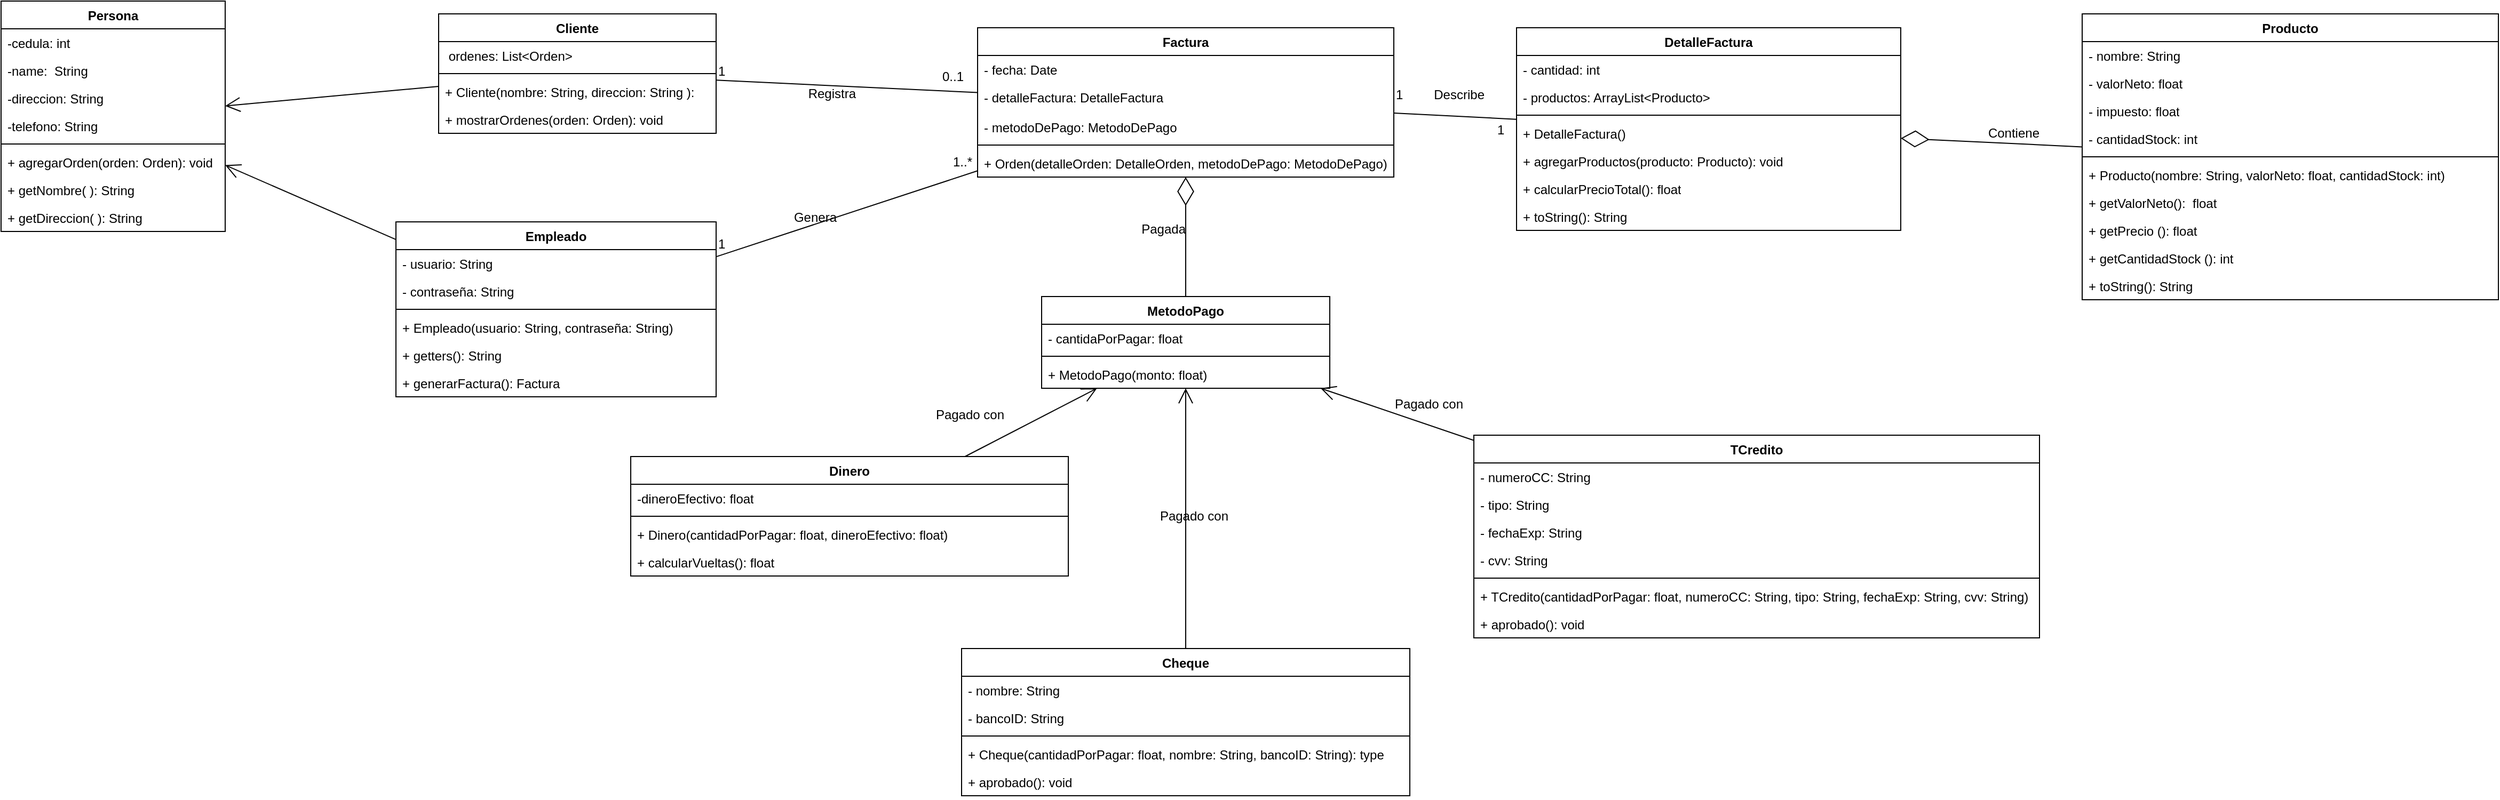 <mxfile version="22.0.4" type="github">
  <diagram name="Página-1" id="vJzWJh0UHaBqhuQzf775">
    <mxGraphModel dx="2027" dy="549" grid="1" gridSize="10" guides="1" tooltips="1" connect="1" arrows="1" fold="1" page="1" pageScale="1" pageWidth="827" pageHeight="1169" math="0" shadow="0">
      <root>
        <mxCell id="0" />
        <mxCell id="1" parent="0" />
        <mxCell id="-tpIR0r_SkowBoIZui7y-1" value="Cliente" style="swimlane;fontStyle=1;align=center;verticalAlign=top;childLayout=stackLayout;horizontal=1;startSize=26;horizontalStack=0;resizeParent=1;resizeParentMax=0;resizeLast=0;collapsible=1;marginBottom=0;whiteSpace=wrap;html=1;" parent="1" vertex="1">
          <mxGeometry x="-380" y="25" width="260" height="112" as="geometry" />
        </mxCell>
        <mxCell id="LFvMWm3YHaQg9pg_NLoc-2" value="&amp;nbsp;ordenes: List&amp;lt;Orden&amp;gt;" style="text;strokeColor=none;fillColor=none;align=left;verticalAlign=top;spacingLeft=4;spacingRight=4;overflow=hidden;rotatable=0;points=[[0,0.5],[1,0.5]];portConstraint=eastwest;whiteSpace=wrap;html=1;" parent="-tpIR0r_SkowBoIZui7y-1" vertex="1">
          <mxGeometry y="26" width="260" height="26" as="geometry" />
        </mxCell>
        <mxCell id="-tpIR0r_SkowBoIZui7y-3" value="" style="line;strokeWidth=1;fillColor=none;align=left;verticalAlign=middle;spacingTop=-1;spacingLeft=3;spacingRight=3;rotatable=0;labelPosition=right;points=[];portConstraint=eastwest;strokeColor=inherit;" parent="-tpIR0r_SkowBoIZui7y-1" vertex="1">
          <mxGeometry y="52" width="260" height="8" as="geometry" />
        </mxCell>
        <mxCell id="-tpIR0r_SkowBoIZui7y-4" value="+ Cliente(nombre: String, direccion: String ):&amp;nbsp;" style="text;strokeColor=none;fillColor=none;align=left;verticalAlign=top;spacingLeft=4;spacingRight=4;overflow=hidden;rotatable=0;points=[[0,0.5],[1,0.5]];portConstraint=eastwest;whiteSpace=wrap;html=1;" parent="-tpIR0r_SkowBoIZui7y-1" vertex="1">
          <mxGeometry y="60" width="260" height="26" as="geometry" />
        </mxCell>
        <mxCell id="LFvMWm3YHaQg9pg_NLoc-6" value="+ mostrarOrdenes(orden: Orden): void&amp;nbsp;" style="text;strokeColor=none;fillColor=none;align=left;verticalAlign=top;spacingLeft=4;spacingRight=4;overflow=hidden;rotatable=0;points=[[0,0.5],[1,0.5]];portConstraint=eastwest;whiteSpace=wrap;html=1;" parent="-tpIR0r_SkowBoIZui7y-1" vertex="1">
          <mxGeometry y="86" width="260" height="26" as="geometry" />
        </mxCell>
        <mxCell id="-tpIR0r_SkowBoIZui7y-5" value="Dinero" style="swimlane;fontStyle=1;align=center;verticalAlign=top;childLayout=stackLayout;horizontal=1;startSize=26;horizontalStack=0;resizeParent=1;resizeParentMax=0;resizeLast=0;collapsible=1;marginBottom=0;whiteSpace=wrap;html=1;" parent="1" vertex="1">
          <mxGeometry x="-200" y="440" width="410" height="112" as="geometry" />
        </mxCell>
        <mxCell id="-tpIR0r_SkowBoIZui7y-6" value="-dineroEfectivo: float" style="text;strokeColor=none;fillColor=none;align=left;verticalAlign=top;spacingLeft=4;spacingRight=4;overflow=hidden;rotatable=0;points=[[0,0.5],[1,0.5]];portConstraint=eastwest;whiteSpace=wrap;html=1;" parent="-tpIR0r_SkowBoIZui7y-5" vertex="1">
          <mxGeometry y="26" width="410" height="26" as="geometry" />
        </mxCell>
        <mxCell id="-tpIR0r_SkowBoIZui7y-7" value="" style="line;strokeWidth=1;fillColor=none;align=left;verticalAlign=middle;spacingTop=-1;spacingLeft=3;spacingRight=3;rotatable=0;labelPosition=right;points=[];portConstraint=eastwest;strokeColor=inherit;" parent="-tpIR0r_SkowBoIZui7y-5" vertex="1">
          <mxGeometry y="52" width="410" height="8" as="geometry" />
        </mxCell>
        <mxCell id="LFvMWm3YHaQg9pg_NLoc-12" value="+ Dinero(cantidadPorPagar: float, dineroEfectivo: float)" style="text;strokeColor=none;fillColor=none;align=left;verticalAlign=top;spacingLeft=4;spacingRight=4;overflow=hidden;rotatable=0;points=[[0,0.5],[1,0.5]];portConstraint=eastwest;whiteSpace=wrap;html=1;" parent="-tpIR0r_SkowBoIZui7y-5" vertex="1">
          <mxGeometry y="60" width="410" height="26" as="geometry" />
        </mxCell>
        <mxCell id="LFvMWm3YHaQg9pg_NLoc-13" value="+ calcularVueltas(): float" style="text;strokeColor=none;fillColor=none;align=left;verticalAlign=top;spacingLeft=4;spacingRight=4;overflow=hidden;rotatable=0;points=[[0,0.5],[1,0.5]];portConstraint=eastwest;whiteSpace=wrap;html=1;" parent="-tpIR0r_SkowBoIZui7y-5" vertex="1">
          <mxGeometry y="86" width="410" height="26" as="geometry" />
        </mxCell>
        <mxCell id="-tpIR0r_SkowBoIZui7y-13" value="DetalleFactura" style="swimlane;fontStyle=1;align=center;verticalAlign=top;childLayout=stackLayout;horizontal=1;startSize=26;horizontalStack=0;resizeParent=1;resizeParentMax=0;resizeLast=0;collapsible=1;marginBottom=0;whiteSpace=wrap;html=1;" parent="1" vertex="1">
          <mxGeometry x="630" y="38" width="360" height="190" as="geometry" />
        </mxCell>
        <mxCell id="-tpIR0r_SkowBoIZui7y-37" value="- cantidad: int" style="text;strokeColor=none;fillColor=none;align=left;verticalAlign=top;spacingLeft=4;spacingRight=4;overflow=hidden;rotatable=0;points=[[0,0.5],[1,0.5]];portConstraint=eastwest;whiteSpace=wrap;html=1;" parent="-tpIR0r_SkowBoIZui7y-13" vertex="1">
          <mxGeometry y="26" width="360" height="26" as="geometry" />
        </mxCell>
        <mxCell id="-tpIR0r_SkowBoIZui7y-14" value="- productos: ArrayList&amp;lt;Producto&amp;gt;" style="text;strokeColor=none;fillColor=none;align=left;verticalAlign=top;spacingLeft=4;spacingRight=4;overflow=hidden;rotatable=0;points=[[0,0.5],[1,0.5]];portConstraint=eastwest;whiteSpace=wrap;html=1;" parent="-tpIR0r_SkowBoIZui7y-13" vertex="1">
          <mxGeometry y="52" width="360" height="26" as="geometry" />
        </mxCell>
        <mxCell id="-tpIR0r_SkowBoIZui7y-15" value="" style="line;strokeWidth=1;fillColor=none;align=left;verticalAlign=middle;spacingTop=-1;spacingLeft=3;spacingRight=3;rotatable=0;labelPosition=right;points=[];portConstraint=eastwest;strokeColor=inherit;" parent="-tpIR0r_SkowBoIZui7y-13" vertex="1">
          <mxGeometry y="78" width="360" height="8" as="geometry" />
        </mxCell>
        <mxCell id="xUWvq9Hfhy-lBUm5GzMi-27" value="+ DetalleFactura()" style="text;strokeColor=none;fillColor=none;align=left;verticalAlign=top;spacingLeft=4;spacingRight=4;overflow=hidden;rotatable=0;points=[[0,0.5],[1,0.5]];portConstraint=eastwest;whiteSpace=wrap;html=1;" vertex="1" parent="-tpIR0r_SkowBoIZui7y-13">
          <mxGeometry y="86" width="360" height="26" as="geometry" />
        </mxCell>
        <mxCell id="-tpIR0r_SkowBoIZui7y-16" value="+ agregarProductos(producto: Producto): void" style="text;strokeColor=none;fillColor=none;align=left;verticalAlign=top;spacingLeft=4;spacingRight=4;overflow=hidden;rotatable=0;points=[[0,0.5],[1,0.5]];portConstraint=eastwest;whiteSpace=wrap;html=1;" parent="-tpIR0r_SkowBoIZui7y-13" vertex="1">
          <mxGeometry y="112" width="360" height="26" as="geometry" />
        </mxCell>
        <mxCell id="-tpIR0r_SkowBoIZui7y-38" value="+ calcularPrecioTotal(): float" style="text;strokeColor=none;fillColor=none;align=left;verticalAlign=top;spacingLeft=4;spacingRight=4;overflow=hidden;rotatable=0;points=[[0,0.5],[1,0.5]];portConstraint=eastwest;whiteSpace=wrap;html=1;" parent="-tpIR0r_SkowBoIZui7y-13" vertex="1">
          <mxGeometry y="138" width="360" height="26" as="geometry" />
        </mxCell>
        <mxCell id="-tpIR0r_SkowBoIZui7y-40" value="+ toString(): String" style="text;strokeColor=none;fillColor=none;align=left;verticalAlign=top;spacingLeft=4;spacingRight=4;overflow=hidden;rotatable=0;points=[[0,0.5],[1,0.5]];portConstraint=eastwest;whiteSpace=wrap;html=1;" parent="-tpIR0r_SkowBoIZui7y-13" vertex="1">
          <mxGeometry y="164" width="360" height="26" as="geometry" />
        </mxCell>
        <mxCell id="-tpIR0r_SkowBoIZui7y-17" value="TCredito" style="swimlane;fontStyle=1;align=center;verticalAlign=top;childLayout=stackLayout;horizontal=1;startSize=26;horizontalStack=0;resizeParent=1;resizeParentMax=0;resizeLast=0;collapsible=1;marginBottom=0;whiteSpace=wrap;html=1;" parent="1" vertex="1">
          <mxGeometry x="590" y="420" width="530" height="190" as="geometry" />
        </mxCell>
        <mxCell id="-tpIR0r_SkowBoIZui7y-18" value="- numeroCC: String" style="text;strokeColor=none;fillColor=none;align=left;verticalAlign=top;spacingLeft=4;spacingRight=4;overflow=hidden;rotatable=0;points=[[0,0.5],[1,0.5]];portConstraint=eastwest;whiteSpace=wrap;html=1;" parent="-tpIR0r_SkowBoIZui7y-17" vertex="1">
          <mxGeometry y="26" width="530" height="26" as="geometry" />
        </mxCell>
        <mxCell id="-tpIR0r_SkowBoIZui7y-45" value="- tipo: String" style="text;strokeColor=none;fillColor=none;align=left;verticalAlign=top;spacingLeft=4;spacingRight=4;overflow=hidden;rotatable=0;points=[[0,0.5],[1,0.5]];portConstraint=eastwest;whiteSpace=wrap;html=1;" parent="-tpIR0r_SkowBoIZui7y-17" vertex="1">
          <mxGeometry y="52" width="530" height="26" as="geometry" />
        </mxCell>
        <mxCell id="-tpIR0r_SkowBoIZui7y-46" value="- fechaExp: String" style="text;strokeColor=none;fillColor=none;align=left;verticalAlign=top;spacingLeft=4;spacingRight=4;overflow=hidden;rotatable=0;points=[[0,0.5],[1,0.5]];portConstraint=eastwest;whiteSpace=wrap;html=1;" parent="-tpIR0r_SkowBoIZui7y-17" vertex="1">
          <mxGeometry y="78" width="530" height="26" as="geometry" />
        </mxCell>
        <mxCell id="LFvMWm3YHaQg9pg_NLoc-15" value="- cvv: String" style="text;strokeColor=none;fillColor=none;align=left;verticalAlign=top;spacingLeft=4;spacingRight=4;overflow=hidden;rotatable=0;points=[[0,0.5],[1,0.5]];portConstraint=eastwest;whiteSpace=wrap;html=1;" parent="-tpIR0r_SkowBoIZui7y-17" vertex="1">
          <mxGeometry y="104" width="530" height="26" as="geometry" />
        </mxCell>
        <mxCell id="-tpIR0r_SkowBoIZui7y-19" value="" style="line;strokeWidth=1;fillColor=none;align=left;verticalAlign=middle;spacingTop=-1;spacingLeft=3;spacingRight=3;rotatable=0;labelPosition=right;points=[];portConstraint=eastwest;strokeColor=inherit;" parent="-tpIR0r_SkowBoIZui7y-17" vertex="1">
          <mxGeometry y="130" width="530" height="8" as="geometry" />
        </mxCell>
        <mxCell id="LFvMWm3YHaQg9pg_NLoc-16" value="+ TCredito(cantidadPorPagar: float, numeroCC: String, tipo: String, fechaExp: String, cvv: String)" style="text;strokeColor=none;fillColor=none;align=left;verticalAlign=top;spacingLeft=4;spacingRight=4;overflow=hidden;rotatable=0;points=[[0,0.5],[1,0.5]];portConstraint=eastwest;whiteSpace=wrap;html=1;" parent="-tpIR0r_SkowBoIZui7y-17" vertex="1">
          <mxGeometry y="138" width="530" height="26" as="geometry" />
        </mxCell>
        <mxCell id="-tpIR0r_SkowBoIZui7y-47" value="+ aprobado(): void" style="text;strokeColor=none;fillColor=none;align=left;verticalAlign=top;spacingLeft=4;spacingRight=4;overflow=hidden;rotatable=0;points=[[0,0.5],[1,0.5]];portConstraint=eastwest;whiteSpace=wrap;html=1;" parent="-tpIR0r_SkowBoIZui7y-17" vertex="1">
          <mxGeometry y="164" width="530" height="26" as="geometry" />
        </mxCell>
        <mxCell id="-tpIR0r_SkowBoIZui7y-21" value="Cheque" style="swimlane;fontStyle=1;align=center;verticalAlign=top;childLayout=stackLayout;horizontal=1;startSize=26;horizontalStack=0;resizeParent=1;resizeParentMax=0;resizeLast=0;collapsible=1;marginBottom=0;whiteSpace=wrap;html=1;" parent="1" vertex="1">
          <mxGeometry x="110" y="620" width="420" height="138" as="geometry" />
        </mxCell>
        <mxCell id="-tpIR0r_SkowBoIZui7y-22" value="- nombre: String" style="text;strokeColor=none;fillColor=none;align=left;verticalAlign=top;spacingLeft=4;spacingRight=4;overflow=hidden;rotatable=0;points=[[0,0.5],[1,0.5]];portConstraint=eastwest;whiteSpace=wrap;html=1;" parent="-tpIR0r_SkowBoIZui7y-21" vertex="1">
          <mxGeometry y="26" width="420" height="26" as="geometry" />
        </mxCell>
        <mxCell id="-tpIR0r_SkowBoIZui7y-44" value="- bancoID: String" style="text;strokeColor=none;fillColor=none;align=left;verticalAlign=top;spacingLeft=4;spacingRight=4;overflow=hidden;rotatable=0;points=[[0,0.5],[1,0.5]];portConstraint=eastwest;whiteSpace=wrap;html=1;" parent="-tpIR0r_SkowBoIZui7y-21" vertex="1">
          <mxGeometry y="52" width="420" height="26" as="geometry" />
        </mxCell>
        <mxCell id="-tpIR0r_SkowBoIZui7y-23" value="" style="line;strokeWidth=1;fillColor=none;align=left;verticalAlign=middle;spacingTop=-1;spacingLeft=3;spacingRight=3;rotatable=0;labelPosition=right;points=[];portConstraint=eastwest;strokeColor=inherit;" parent="-tpIR0r_SkowBoIZui7y-21" vertex="1">
          <mxGeometry y="78" width="420" height="8" as="geometry" />
        </mxCell>
        <mxCell id="-tpIR0r_SkowBoIZui7y-24" value="+ Cheque(cantidadPorPagar: float, nombre: String, bancoID: String): type" style="text;strokeColor=none;fillColor=none;align=left;verticalAlign=top;spacingLeft=4;spacingRight=4;overflow=hidden;rotatable=0;points=[[0,0.5],[1,0.5]];portConstraint=eastwest;whiteSpace=wrap;html=1;" parent="-tpIR0r_SkowBoIZui7y-21" vertex="1">
          <mxGeometry y="86" width="420" height="26" as="geometry" />
        </mxCell>
        <mxCell id="LFvMWm3YHaQg9pg_NLoc-14" value="+ aprobado(): void" style="text;strokeColor=none;fillColor=none;align=left;verticalAlign=top;spacingLeft=4;spacingRight=4;overflow=hidden;rotatable=0;points=[[0,0.5],[1,0.5]];portConstraint=eastwest;whiteSpace=wrap;html=1;" parent="-tpIR0r_SkowBoIZui7y-21" vertex="1">
          <mxGeometry y="112" width="420" height="26" as="geometry" />
        </mxCell>
        <mxCell id="-tpIR0r_SkowBoIZui7y-25" value="Producto" style="swimlane;fontStyle=1;align=center;verticalAlign=top;childLayout=stackLayout;horizontal=1;startSize=26;horizontalStack=0;resizeParent=1;resizeParentMax=0;resizeLast=0;collapsible=1;marginBottom=0;whiteSpace=wrap;html=1;" parent="1" vertex="1">
          <mxGeometry x="1160" y="25" width="390" height="268" as="geometry" />
        </mxCell>
        <mxCell id="-tpIR0r_SkowBoIZui7y-26" value="- nombre: String" style="text;strokeColor=none;fillColor=none;align=left;verticalAlign=top;spacingLeft=4;spacingRight=4;overflow=hidden;rotatable=0;points=[[0,0.5],[1,0.5]];portConstraint=eastwest;whiteSpace=wrap;html=1;" parent="-tpIR0r_SkowBoIZui7y-25" vertex="1">
          <mxGeometry y="26" width="390" height="26" as="geometry" />
        </mxCell>
        <mxCell id="LFvMWm3YHaQg9pg_NLoc-18" value="- valorNeto: float" style="text;strokeColor=none;fillColor=none;align=left;verticalAlign=top;spacingLeft=4;spacingRight=4;overflow=hidden;rotatable=0;points=[[0,0.5],[1,0.5]];portConstraint=eastwest;whiteSpace=wrap;html=1;" parent="-tpIR0r_SkowBoIZui7y-25" vertex="1">
          <mxGeometry y="52" width="390" height="26" as="geometry" />
        </mxCell>
        <mxCell id="LFvMWm3YHaQg9pg_NLoc-19" value="- impuesto: float" style="text;strokeColor=none;fillColor=none;align=left;verticalAlign=top;spacingLeft=4;spacingRight=4;overflow=hidden;rotatable=0;points=[[0,0.5],[1,0.5]];portConstraint=eastwest;whiteSpace=wrap;html=1;" parent="-tpIR0r_SkowBoIZui7y-25" vertex="1">
          <mxGeometry y="78" width="390" height="26" as="geometry" />
        </mxCell>
        <mxCell id="-tpIR0r_SkowBoIZui7y-41" value="- cantidadStock: int" style="text;strokeColor=none;fillColor=none;align=left;verticalAlign=top;spacingLeft=4;spacingRight=4;overflow=hidden;rotatable=0;points=[[0,0.5],[1,0.5]];portConstraint=eastwest;whiteSpace=wrap;html=1;" parent="-tpIR0r_SkowBoIZui7y-25" vertex="1">
          <mxGeometry y="104" width="390" height="26" as="geometry" />
        </mxCell>
        <mxCell id="-tpIR0r_SkowBoIZui7y-27" value="" style="line;strokeWidth=1;fillColor=none;align=left;verticalAlign=middle;spacingTop=-1;spacingLeft=3;spacingRight=3;rotatable=0;labelPosition=right;points=[];portConstraint=eastwest;strokeColor=inherit;" parent="-tpIR0r_SkowBoIZui7y-25" vertex="1">
          <mxGeometry y="130" width="390" height="8" as="geometry" />
        </mxCell>
        <mxCell id="LFvMWm3YHaQg9pg_NLoc-20" value="+ Producto(nombre: String, valorNeto: float, cantidadStock: int)" style="text;strokeColor=none;fillColor=none;align=left;verticalAlign=top;spacingLeft=4;spacingRight=4;overflow=hidden;rotatable=0;points=[[0,0.5],[1,0.5]];portConstraint=eastwest;whiteSpace=wrap;html=1;" parent="-tpIR0r_SkowBoIZui7y-25" vertex="1">
          <mxGeometry y="138" width="390" height="26" as="geometry" />
        </mxCell>
        <mxCell id="-tpIR0r_SkowBoIZui7y-28" value="+ getValorNeto():&amp;nbsp; float" style="text;strokeColor=none;fillColor=none;align=left;verticalAlign=top;spacingLeft=4;spacingRight=4;overflow=hidden;rotatable=0;points=[[0,0.5],[1,0.5]];portConstraint=eastwest;whiteSpace=wrap;html=1;" parent="-tpIR0r_SkowBoIZui7y-25" vertex="1">
          <mxGeometry y="164" width="390" height="26" as="geometry" />
        </mxCell>
        <mxCell id="LFvMWm3YHaQg9pg_NLoc-21" value="+ getPrecio (): float" style="text;strokeColor=none;fillColor=none;align=left;verticalAlign=top;spacingLeft=4;spacingRight=4;overflow=hidden;rotatable=0;points=[[0,0.5],[1,0.5]];portConstraint=eastwest;whiteSpace=wrap;html=1;" parent="-tpIR0r_SkowBoIZui7y-25" vertex="1">
          <mxGeometry y="190" width="390" height="26" as="geometry" />
        </mxCell>
        <mxCell id="-tpIR0r_SkowBoIZui7y-42" value="+ getCantidadStock (): int" style="text;strokeColor=none;fillColor=none;align=left;verticalAlign=top;spacingLeft=4;spacingRight=4;overflow=hidden;rotatable=0;points=[[0,0.5],[1,0.5]];portConstraint=eastwest;whiteSpace=wrap;html=1;" parent="-tpIR0r_SkowBoIZui7y-25" vertex="1">
          <mxGeometry y="216" width="390" height="26" as="geometry" />
        </mxCell>
        <mxCell id="LFvMWm3YHaQg9pg_NLoc-23" value="+ toString(): String" style="text;strokeColor=none;fillColor=none;align=left;verticalAlign=top;spacingLeft=4;spacingRight=4;overflow=hidden;rotatable=0;points=[[0,0.5],[1,0.5]];portConstraint=eastwest;whiteSpace=wrap;html=1;" parent="-tpIR0r_SkowBoIZui7y-25" vertex="1">
          <mxGeometry y="242" width="390" height="26" as="geometry" />
        </mxCell>
        <mxCell id="-tpIR0r_SkowBoIZui7y-29" value="Factura" style="swimlane;fontStyle=1;align=center;verticalAlign=top;childLayout=stackLayout;horizontal=1;startSize=26;horizontalStack=0;resizeParent=1;resizeParentMax=0;resizeLast=0;collapsible=1;marginBottom=0;whiteSpace=wrap;html=1;" parent="1" vertex="1">
          <mxGeometry x="125" y="38" width="390" height="140" as="geometry" />
        </mxCell>
        <mxCell id="-tpIR0r_SkowBoIZui7y-30" value="- fecha: Date" style="text;strokeColor=none;fillColor=none;align=left;verticalAlign=top;spacingLeft=4;spacingRight=4;overflow=hidden;rotatable=0;points=[[0,0.5],[1,0.5]];portConstraint=eastwest;whiteSpace=wrap;html=1;" parent="-tpIR0r_SkowBoIZui7y-29" vertex="1">
          <mxGeometry y="26" width="390" height="26" as="geometry" />
        </mxCell>
        <mxCell id="-tpIR0r_SkowBoIZui7y-33" value="- detalleFactura: DetalleFactura" style="text;strokeColor=none;fillColor=none;align=left;verticalAlign=top;spacingLeft=4;spacingRight=4;overflow=hidden;rotatable=0;points=[[0,0.5],[1,0.5]];portConstraint=eastwest;whiteSpace=wrap;html=1;" parent="-tpIR0r_SkowBoIZui7y-29" vertex="1">
          <mxGeometry y="52" width="390" height="28" as="geometry" />
        </mxCell>
        <mxCell id="LFvMWm3YHaQg9pg_NLoc-17" value="- metodoDePago: MetodoDePago" style="text;strokeColor=none;fillColor=none;align=left;verticalAlign=top;spacingLeft=4;spacingRight=4;overflow=hidden;rotatable=0;points=[[0,0.5],[1,0.5]];portConstraint=eastwest;whiteSpace=wrap;html=1;" parent="-tpIR0r_SkowBoIZui7y-29" vertex="1">
          <mxGeometry y="80" width="390" height="26" as="geometry" />
        </mxCell>
        <mxCell id="-tpIR0r_SkowBoIZui7y-31" value="" style="line;strokeWidth=1;fillColor=none;align=left;verticalAlign=middle;spacingTop=-1;spacingLeft=3;spacingRight=3;rotatable=0;labelPosition=right;points=[];portConstraint=eastwest;strokeColor=inherit;" parent="-tpIR0r_SkowBoIZui7y-29" vertex="1">
          <mxGeometry y="106" width="390" height="8" as="geometry" />
        </mxCell>
        <mxCell id="-tpIR0r_SkowBoIZui7y-36" value="+ Orden(detalleOrden: DetalleOrden, metodoDePago: MetodoDePago)" style="text;strokeColor=none;fillColor=none;align=left;verticalAlign=top;spacingLeft=4;spacingRight=4;overflow=hidden;rotatable=0;points=[[0,0.5],[1,0.5]];portConstraint=eastwest;whiteSpace=wrap;html=1;" parent="-tpIR0r_SkowBoIZui7y-29" vertex="1">
          <mxGeometry y="114" width="390" height="26" as="geometry" />
        </mxCell>
        <mxCell id="-tpIR0r_SkowBoIZui7y-48" value="" style="endArrow=open;endFill=1;endSize=12;html=1;rounded=0;" parent="1" source="-tpIR0r_SkowBoIZui7y-5" target="LFvMWm3YHaQg9pg_NLoc-8" edge="1">
          <mxGeometry width="160" relative="1" as="geometry">
            <mxPoint x="376" y="840" as="sourcePoint" />
            <mxPoint x="522" y="749" as="targetPoint" />
          </mxGeometry>
        </mxCell>
        <mxCell id="-tpIR0r_SkowBoIZui7y-49" value="" style="endArrow=open;endFill=1;endSize=12;html=1;rounded=0;" parent="1" source="-tpIR0r_SkowBoIZui7y-21" target="LFvMWm3YHaQg9pg_NLoc-8" edge="1">
          <mxGeometry width="160" relative="1" as="geometry">
            <mxPoint x="151" y="450" as="sourcePoint" />
            <mxPoint x="289" y="350" as="targetPoint" />
          </mxGeometry>
        </mxCell>
        <mxCell id="-tpIR0r_SkowBoIZui7y-50" value="" style="endArrow=open;endFill=1;endSize=12;html=1;rounded=0;" parent="1" source="-tpIR0r_SkowBoIZui7y-17" target="LFvMWm3YHaQg9pg_NLoc-8" edge="1">
          <mxGeometry width="160" relative="1" as="geometry">
            <mxPoint x="330" y="450" as="sourcePoint" />
            <mxPoint x="330" y="350" as="targetPoint" />
          </mxGeometry>
        </mxCell>
        <mxCell id="LFvMWm3YHaQg9pg_NLoc-8" value="MetodoPago" style="swimlane;fontStyle=1;align=center;verticalAlign=top;childLayout=stackLayout;horizontal=1;startSize=26;horizontalStack=0;resizeParent=1;resizeParentMax=0;resizeLast=0;collapsible=1;marginBottom=0;whiteSpace=wrap;html=1;" parent="1" vertex="1">
          <mxGeometry x="185" y="290" width="270" height="86" as="geometry" />
        </mxCell>
        <mxCell id="LFvMWm3YHaQg9pg_NLoc-9" value="- cantidaPorPagar: float" style="text;strokeColor=none;fillColor=none;align=left;verticalAlign=top;spacingLeft=4;spacingRight=4;overflow=hidden;rotatable=0;points=[[0,0.5],[1,0.5]];portConstraint=eastwest;whiteSpace=wrap;html=1;" parent="LFvMWm3YHaQg9pg_NLoc-8" vertex="1">
          <mxGeometry y="26" width="270" height="26" as="geometry" />
        </mxCell>
        <mxCell id="LFvMWm3YHaQg9pg_NLoc-10" value="" style="line;strokeWidth=1;fillColor=none;align=left;verticalAlign=middle;spacingTop=-1;spacingLeft=3;spacingRight=3;rotatable=0;labelPosition=right;points=[];portConstraint=eastwest;strokeColor=inherit;" parent="LFvMWm3YHaQg9pg_NLoc-8" vertex="1">
          <mxGeometry y="52" width="270" height="8" as="geometry" />
        </mxCell>
        <mxCell id="LFvMWm3YHaQg9pg_NLoc-11" value="+ MetodoPago(monto: float)" style="text;strokeColor=none;fillColor=none;align=left;verticalAlign=top;spacingLeft=4;spacingRight=4;overflow=hidden;rotatable=0;points=[[0,0.5],[1,0.5]];portConstraint=eastwest;whiteSpace=wrap;html=1;" parent="LFvMWm3YHaQg9pg_NLoc-8" vertex="1">
          <mxGeometry y="60" width="270" height="26" as="geometry" />
        </mxCell>
        <mxCell id="LFvMWm3YHaQg9pg_NLoc-26" value="" style="endArrow=diamondThin;endFill=0;endSize=24;html=1;rounded=0;" parent="1" source="-tpIR0r_SkowBoIZui7y-25" target="-tpIR0r_SkowBoIZui7y-13" edge="1">
          <mxGeometry width="160" relative="1" as="geometry">
            <mxPoint x="490" y="125" as="sourcePoint" />
            <mxPoint x="860" y="280" as="targetPoint" />
          </mxGeometry>
        </mxCell>
        <mxCell id="LFvMWm3YHaQg9pg_NLoc-27" value="" style="endArrow=diamondThin;endFill=0;endSize=24;html=1;rounded=0;" parent="1" source="LFvMWm3YHaQg9pg_NLoc-8" target="-tpIR0r_SkowBoIZui7y-29" edge="1">
          <mxGeometry width="160" relative="1" as="geometry">
            <mxPoint x="500" y="135" as="sourcePoint" />
            <mxPoint x="434" y="133" as="targetPoint" />
          </mxGeometry>
        </mxCell>
        <mxCell id="xUWvq9Hfhy-lBUm5GzMi-1" value="" style="endArrow=none;html=1;rounded=0;align=center;verticalAlign=top;endFill=0;labelBackgroundColor=none;" edge="1" parent="1" source="-tpIR0r_SkowBoIZui7y-1" target="-tpIR0r_SkowBoIZui7y-29">
          <mxGeometry relative="1" as="geometry">
            <mxPoint x="-90" y="280" as="sourcePoint" />
            <mxPoint x="70" y="280" as="targetPoint" />
          </mxGeometry>
        </mxCell>
        <mxCell id="xUWvq9Hfhy-lBUm5GzMi-2" value="1" style="resizable=0;html=1;align=left;verticalAlign=bottom;labelBackgroundColor=none;" connectable="0" vertex="1" parent="xUWvq9Hfhy-lBUm5GzMi-1">
          <mxGeometry x="-1" relative="1" as="geometry" />
        </mxCell>
        <mxCell id="xUWvq9Hfhy-lBUm5GzMi-3" value="0..1" style="resizable=0;html=1;align=left;verticalAlign=top;labelBackgroundColor=none;" connectable="0" vertex="1" parent="xUWvq9Hfhy-lBUm5GzMi-1">
          <mxGeometry x="-1" relative="1" as="geometry">
            <mxPoint x="210" y="-17" as="offset" />
          </mxGeometry>
        </mxCell>
        <mxCell id="xUWvq9Hfhy-lBUm5GzMi-4" value="Registra" style="resizable=0;html=1;align=right;verticalAlign=bottom;labelBackgroundColor=none;" connectable="0" vertex="1" parent="xUWvq9Hfhy-lBUm5GzMi-1">
          <mxGeometry x="1" relative="1" as="geometry">
            <mxPoint x="-114" y="10" as="offset" />
          </mxGeometry>
        </mxCell>
        <mxCell id="xUWvq9Hfhy-lBUm5GzMi-7" value="" style="endArrow=none;html=1;rounded=0;align=center;verticalAlign=top;endFill=0;labelBackgroundColor=none;" edge="1" parent="1" source="-tpIR0r_SkowBoIZui7y-13" target="-tpIR0r_SkowBoIZui7y-29">
          <mxGeometry relative="1" as="geometry">
            <mxPoint x="-230" y="147" as="sourcePoint" />
            <mxPoint x="34" y="130" as="targetPoint" />
          </mxGeometry>
        </mxCell>
        <mxCell id="xUWvq9Hfhy-lBUm5GzMi-9" value="1" style="resizable=0;html=1;align=left;verticalAlign=top;labelBackgroundColor=none;" connectable="0" vertex="1" parent="xUWvq9Hfhy-lBUm5GzMi-7">
          <mxGeometry x="-1" relative="1" as="geometry">
            <mxPoint x="-20" y="-4" as="offset" />
          </mxGeometry>
        </mxCell>
        <mxCell id="xUWvq9Hfhy-lBUm5GzMi-12" value="Describe" style="resizable=0;html=1;align=right;verticalAlign=bottom;labelBackgroundColor=none;" connectable="0" vertex="1" parent="1">
          <mxGeometry x="600.002" y="109.998" as="geometry" />
        </mxCell>
        <mxCell id="xUWvq9Hfhy-lBUm5GzMi-14" value="Pagada" style="resizable=0;html=1;align=right;verticalAlign=bottom;labelBackgroundColor=none;" connectable="0" vertex="1" parent="1">
          <mxGeometry x="310.002" y="219.998" as="geometry">
            <mxPoint x="10" y="16" as="offset" />
          </mxGeometry>
        </mxCell>
        <mxCell id="xUWvq9Hfhy-lBUm5GzMi-15" value="Pagado con" style="resizable=0;html=1;align=right;verticalAlign=bottom;labelBackgroundColor=none;" connectable="0" vertex="1" parent="1">
          <mxGeometry x="580.002" y="399.998" as="geometry" />
        </mxCell>
        <mxCell id="xUWvq9Hfhy-lBUm5GzMi-16" value="Pagado con" style="resizable=0;html=1;align=right;verticalAlign=bottom;labelBackgroundColor=none;" connectable="0" vertex="1" parent="1">
          <mxGeometry x="360.002" y="504.998" as="geometry" />
        </mxCell>
        <mxCell id="xUWvq9Hfhy-lBUm5GzMi-17" value="Pagado con" style="resizable=0;html=1;align=right;verticalAlign=bottom;labelBackgroundColor=none;" connectable="0" vertex="1" parent="1">
          <mxGeometry x="150.002" y="409.998" as="geometry" />
        </mxCell>
        <mxCell id="xUWvq9Hfhy-lBUm5GzMi-18" value="Contiene" style="resizable=0;html=1;align=right;verticalAlign=bottom;labelBackgroundColor=none;" connectable="0" vertex="1" parent="1">
          <mxGeometry x="1120.002" y="145.998" as="geometry" />
        </mxCell>
        <mxCell id="xUWvq9Hfhy-lBUm5GzMi-19" value="1" style="resizable=0;html=1;align=left;verticalAlign=bottom;labelBackgroundColor=none;" connectable="0" vertex="1" parent="1">
          <mxGeometry x="515" y="109.994" as="geometry" />
        </mxCell>
        <mxCell id="xUWvq9Hfhy-lBUm5GzMi-23" value="Persona" style="swimlane;fontStyle=1;align=center;verticalAlign=top;childLayout=stackLayout;horizontal=1;startSize=26;horizontalStack=0;resizeParent=1;resizeParentMax=0;resizeLast=0;collapsible=1;marginBottom=0;whiteSpace=wrap;html=1;" vertex="1" parent="1">
          <mxGeometry x="-790" y="13" width="210" height="216" as="geometry" />
        </mxCell>
        <mxCell id="xUWvq9Hfhy-lBUm5GzMi-20" value="-cedula: int" style="text;strokeColor=none;fillColor=none;align=left;verticalAlign=top;spacingLeft=4;spacingRight=4;overflow=hidden;rotatable=0;points=[[0,0.5],[1,0.5]];portConstraint=eastwest;whiteSpace=wrap;html=1;" vertex="1" parent="xUWvq9Hfhy-lBUm5GzMi-23">
          <mxGeometry y="26" width="210" height="26" as="geometry" />
        </mxCell>
        <mxCell id="-tpIR0r_SkowBoIZui7y-2" value="-name:&amp;nbsp; String" style="text;strokeColor=none;fillColor=none;align=left;verticalAlign=top;spacingLeft=4;spacingRight=4;overflow=hidden;rotatable=0;points=[[0,0.5],[1,0.5]];portConstraint=eastwest;whiteSpace=wrap;html=1;" parent="xUWvq9Hfhy-lBUm5GzMi-23" vertex="1">
          <mxGeometry y="52" width="210" height="26" as="geometry" />
        </mxCell>
        <mxCell id="LFvMWm3YHaQg9pg_NLoc-1" value="-direccion: String" style="text;strokeColor=none;fillColor=none;align=left;verticalAlign=top;spacingLeft=4;spacingRight=4;overflow=hidden;rotatable=0;points=[[0,0.5],[1,0.5]];portConstraint=eastwest;whiteSpace=wrap;html=1;" parent="xUWvq9Hfhy-lBUm5GzMi-23" vertex="1">
          <mxGeometry y="78" width="210" height="26" as="geometry" />
        </mxCell>
        <mxCell id="xUWvq9Hfhy-lBUm5GzMi-21" value="-telefono: String" style="text;strokeColor=none;fillColor=none;align=left;verticalAlign=top;spacingLeft=4;spacingRight=4;overflow=hidden;rotatable=0;points=[[0,0.5],[1,0.5]];portConstraint=eastwest;whiteSpace=wrap;html=1;" vertex="1" parent="xUWvq9Hfhy-lBUm5GzMi-23">
          <mxGeometry y="104" width="210" height="26" as="geometry" />
        </mxCell>
        <mxCell id="xUWvq9Hfhy-lBUm5GzMi-25" value="" style="line;strokeWidth=1;fillColor=none;align=left;verticalAlign=middle;spacingTop=-1;spacingLeft=3;spacingRight=3;rotatable=0;labelPosition=right;points=[];portConstraint=eastwest;strokeColor=inherit;" vertex="1" parent="xUWvq9Hfhy-lBUm5GzMi-23">
          <mxGeometry y="130" width="210" height="8" as="geometry" />
        </mxCell>
        <mxCell id="LFvMWm3YHaQg9pg_NLoc-4" value="+ agregarOrden(orden: Orden): void&amp;nbsp;" style="text;strokeColor=none;fillColor=none;align=left;verticalAlign=top;spacingLeft=4;spacingRight=4;overflow=hidden;rotatable=0;points=[[0,0.5],[1,0.5]];portConstraint=eastwest;whiteSpace=wrap;html=1;" parent="xUWvq9Hfhy-lBUm5GzMi-23" vertex="1">
          <mxGeometry y="138" width="210" height="26" as="geometry" />
        </mxCell>
        <mxCell id="LFvMWm3YHaQg9pg_NLoc-3" value="+ getNombre( ): String&amp;nbsp;" style="text;strokeColor=none;fillColor=none;align=left;verticalAlign=top;spacingLeft=4;spacingRight=4;overflow=hidden;rotatable=0;points=[[0,0.5],[1,0.5]];portConstraint=eastwest;whiteSpace=wrap;html=1;" parent="xUWvq9Hfhy-lBUm5GzMi-23" vertex="1">
          <mxGeometry y="164" width="210" height="26" as="geometry" />
        </mxCell>
        <mxCell id="LFvMWm3YHaQg9pg_NLoc-5" value="+ getDireccion( ): String&amp;nbsp;" style="text;strokeColor=none;fillColor=none;align=left;verticalAlign=top;spacingLeft=4;spacingRight=4;overflow=hidden;rotatable=0;points=[[0,0.5],[1,0.5]];portConstraint=eastwest;whiteSpace=wrap;html=1;" parent="xUWvq9Hfhy-lBUm5GzMi-23" vertex="1">
          <mxGeometry y="190" width="210" height="26" as="geometry" />
        </mxCell>
        <mxCell id="xUWvq9Hfhy-lBUm5GzMi-28" value="" style="endArrow=open;endFill=1;endSize=12;html=1;rounded=0;" edge="1" parent="1" source="-tpIR0r_SkowBoIZui7y-1" target="xUWvq9Hfhy-lBUm5GzMi-23">
          <mxGeometry width="160" relative="1" as="geometry">
            <mxPoint x="123" y="450" as="sourcePoint" />
            <mxPoint x="247" y="386" as="targetPoint" />
          </mxGeometry>
        </mxCell>
        <mxCell id="xUWvq9Hfhy-lBUm5GzMi-29" value="Empleado" style="swimlane;fontStyle=1;align=center;verticalAlign=top;childLayout=stackLayout;horizontal=1;startSize=26;horizontalStack=0;resizeParent=1;resizeParentMax=0;resizeLast=0;collapsible=1;marginBottom=0;whiteSpace=wrap;html=1;" vertex="1" parent="1">
          <mxGeometry x="-420" y="220" width="300" height="164" as="geometry" />
        </mxCell>
        <mxCell id="xUWvq9Hfhy-lBUm5GzMi-30" value="- usuario: String" style="text;strokeColor=none;fillColor=none;align=left;verticalAlign=top;spacingLeft=4;spacingRight=4;overflow=hidden;rotatable=0;points=[[0,0.5],[1,0.5]];portConstraint=eastwest;whiteSpace=wrap;html=1;" vertex="1" parent="xUWvq9Hfhy-lBUm5GzMi-29">
          <mxGeometry y="26" width="300" height="26" as="geometry" />
        </mxCell>
        <mxCell id="xUWvq9Hfhy-lBUm5GzMi-34" value="- contraseña: String" style="text;strokeColor=none;fillColor=none;align=left;verticalAlign=top;spacingLeft=4;spacingRight=4;overflow=hidden;rotatable=0;points=[[0,0.5],[1,0.5]];portConstraint=eastwest;whiteSpace=wrap;html=1;" vertex="1" parent="xUWvq9Hfhy-lBUm5GzMi-29">
          <mxGeometry y="52" width="300" height="26" as="geometry" />
        </mxCell>
        <mxCell id="xUWvq9Hfhy-lBUm5GzMi-31" value="" style="line;strokeWidth=1;fillColor=none;align=left;verticalAlign=middle;spacingTop=-1;spacingLeft=3;spacingRight=3;rotatable=0;labelPosition=right;points=[];portConstraint=eastwest;strokeColor=inherit;" vertex="1" parent="xUWvq9Hfhy-lBUm5GzMi-29">
          <mxGeometry y="78" width="300" height="8" as="geometry" />
        </mxCell>
        <mxCell id="xUWvq9Hfhy-lBUm5GzMi-32" value="+ Empleado(usuario: String, contraseña: String)" style="text;strokeColor=none;fillColor=none;align=left;verticalAlign=top;spacingLeft=4;spacingRight=4;overflow=hidden;rotatable=0;points=[[0,0.5],[1,0.5]];portConstraint=eastwest;whiteSpace=wrap;html=1;" vertex="1" parent="xUWvq9Hfhy-lBUm5GzMi-29">
          <mxGeometry y="86" width="300" height="26" as="geometry" />
        </mxCell>
        <mxCell id="xUWvq9Hfhy-lBUm5GzMi-35" value="+ getters(): String" style="text;strokeColor=none;fillColor=none;align=left;verticalAlign=top;spacingLeft=4;spacingRight=4;overflow=hidden;rotatable=0;points=[[0,0.5],[1,0.5]];portConstraint=eastwest;whiteSpace=wrap;html=1;" vertex="1" parent="xUWvq9Hfhy-lBUm5GzMi-29">
          <mxGeometry y="112" width="300" height="26" as="geometry" />
        </mxCell>
        <mxCell id="xUWvq9Hfhy-lBUm5GzMi-41" value="+ generarFactura(): Factura" style="text;strokeColor=none;fillColor=none;align=left;verticalAlign=top;spacingLeft=4;spacingRight=4;overflow=hidden;rotatable=0;points=[[0,0.5],[1,0.5]];portConstraint=eastwest;whiteSpace=wrap;html=1;" vertex="1" parent="xUWvq9Hfhy-lBUm5GzMi-29">
          <mxGeometry y="138" width="300" height="26" as="geometry" />
        </mxCell>
        <mxCell id="xUWvq9Hfhy-lBUm5GzMi-33" value="" style="endArrow=open;endFill=1;endSize=12;html=1;rounded=0;" edge="1" parent="1" source="xUWvq9Hfhy-lBUm5GzMi-29" target="xUWvq9Hfhy-lBUm5GzMi-23">
          <mxGeometry width="160" relative="1" as="geometry">
            <mxPoint x="133" y="460" as="sourcePoint" />
            <mxPoint x="257" y="396" as="targetPoint" />
          </mxGeometry>
        </mxCell>
        <mxCell id="xUWvq9Hfhy-lBUm5GzMi-36" value="" style="endArrow=none;html=1;rounded=0;align=center;verticalAlign=top;endFill=0;labelBackgroundColor=none;" edge="1" parent="1" source="xUWvq9Hfhy-lBUm5GzMi-29" target="-tpIR0r_SkowBoIZui7y-29">
          <mxGeometry relative="1" as="geometry">
            <mxPoint x="-110" y="97" as="sourcePoint" />
            <mxPoint x="135" y="109" as="targetPoint" />
          </mxGeometry>
        </mxCell>
        <mxCell id="xUWvq9Hfhy-lBUm5GzMi-37" value="1" style="resizable=0;html=1;align=left;verticalAlign=bottom;labelBackgroundColor=none;" connectable="0" vertex="1" parent="xUWvq9Hfhy-lBUm5GzMi-36">
          <mxGeometry x="-1" relative="1" as="geometry">
            <mxPoint y="-3" as="offset" />
          </mxGeometry>
        </mxCell>
        <mxCell id="xUWvq9Hfhy-lBUm5GzMi-38" value="1..*" style="resizable=0;html=1;align=left;verticalAlign=top;labelBackgroundColor=none;" connectable="0" vertex="1" parent="xUWvq9Hfhy-lBUm5GzMi-36">
          <mxGeometry x="-1" relative="1" as="geometry">
            <mxPoint x="220" y="-103" as="offset" />
          </mxGeometry>
        </mxCell>
        <mxCell id="xUWvq9Hfhy-lBUm5GzMi-39" value="Genera" style="resizable=0;html=1;align=right;verticalAlign=bottom;labelBackgroundColor=none;" connectable="0" vertex="1" parent="xUWvq9Hfhy-lBUm5GzMi-36">
          <mxGeometry x="1" relative="1" as="geometry">
            <mxPoint x="-132" y="52" as="offset" />
          </mxGeometry>
        </mxCell>
      </root>
    </mxGraphModel>
  </diagram>
</mxfile>
